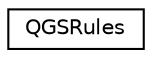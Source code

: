 digraph "类继承关系图"
{
  edge [fontname="Helvetica",fontsize="10",labelfontname="Helvetica",labelfontsize="10"];
  node [fontname="Helvetica",fontsize="10",shape=record];
  rankdir="LR";
  Node0 [label="QGSRules",height=0.2,width=0.4,color="black", fillcolor="white", style="filled",URL="$class_q_g_s_rules.html"];
}
